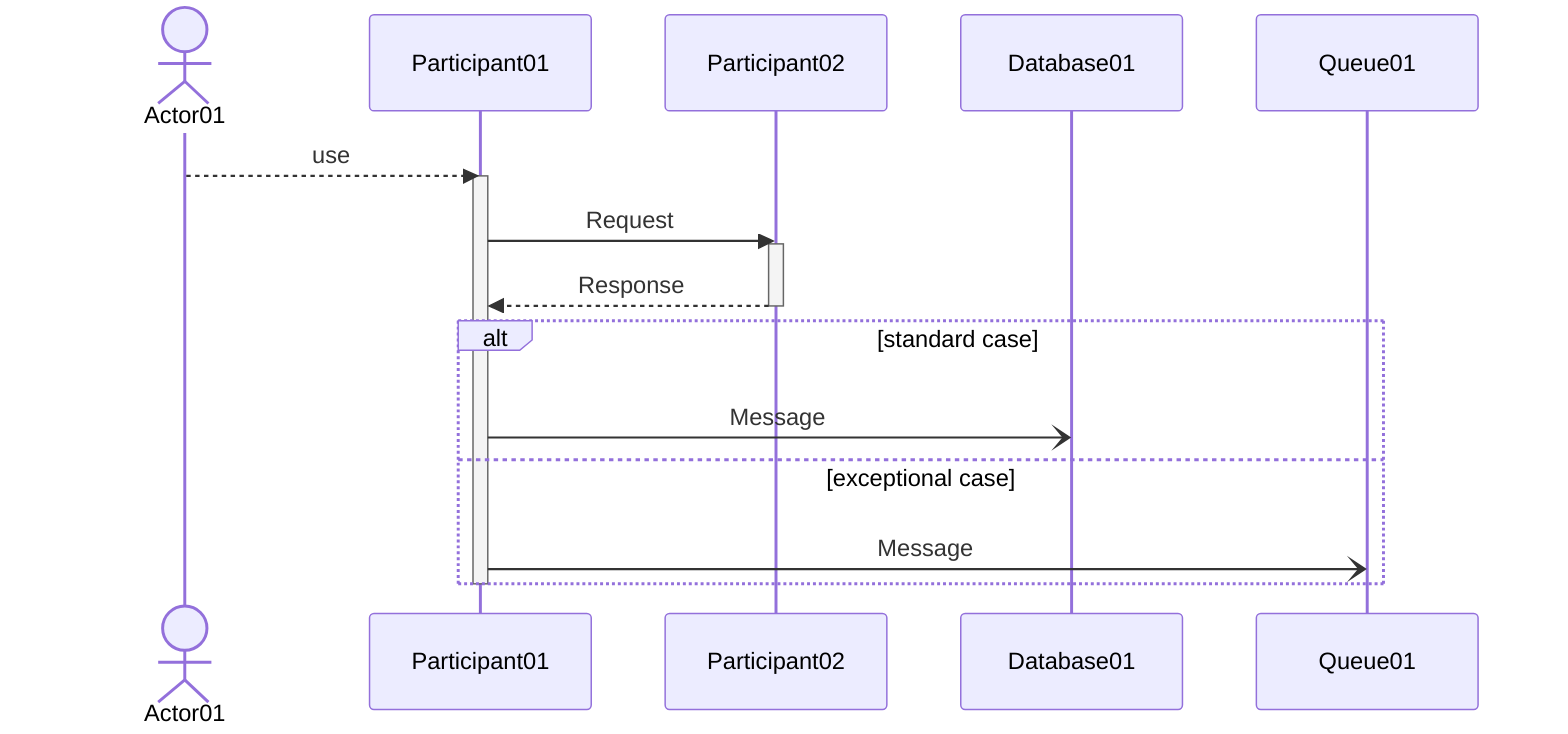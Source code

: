 sequenceDiagram
    %% This is a comment!
    actor Actor01
    participant Participant01
    Actor01 -->> Participant01: use
    activate Participant01
    participant Participant02
    Participant01 ->> Participant02: Request
    activate Participant02
    Participant02 -->> Participant01: Response
    deactivate Participant02
    participant Database01
    participant Queue01
    alt standard case
        Participant01 -) Database01: Message
    else exceptional case
        Participant01 -) Queue01: Message
    end
    deactivate Participant01